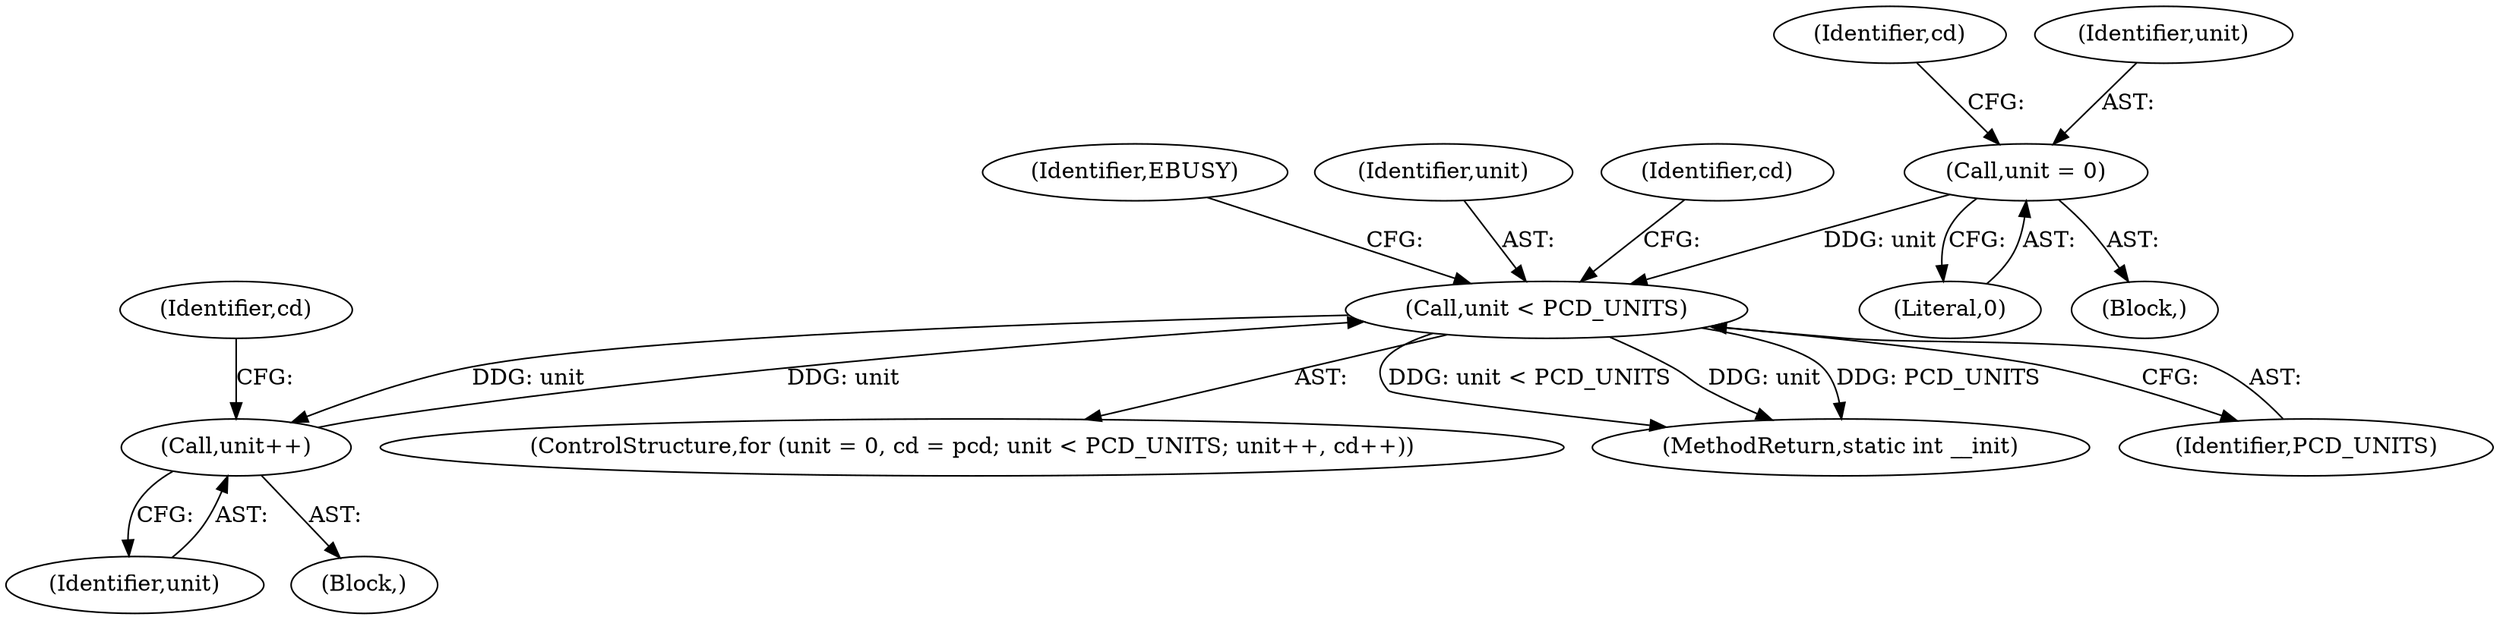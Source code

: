digraph "1_linux_f0d1762554014ce0ae347b9f0d088f2c157c8c72_1@del" {
"1000125" [label="(Call,unit = 0)"];
"1000131" [label="(Call,unit < PCD_UNITS)"];
"1000135" [label="(Call,unit++)"];
"1000127" [label="(Literal,0)"];
"1000136" [label="(Identifier,unit)"];
"1000145" [label="(Identifier,EBUSY)"];
"1000129" [label="(Identifier,cd)"];
"1000132" [label="(Identifier,unit)"];
"1000123" [label="(ControlStructure,for (unit = 0, cd = pcd; unit < PCD_UNITS; unit++, cd++))"];
"1000131" [label="(Call,unit < PCD_UNITS)"];
"1000126" [label="(Identifier,unit)"];
"1000135" [label="(Call,unit++)"];
"1000138" [label="(Identifier,cd)"];
"1000186" [label="(MethodReturn,static int __init)"];
"1000141" [label="(Identifier,cd)"];
"1000124" [label="(Block,)"];
"1000133" [label="(Identifier,PCD_UNITS)"];
"1000125" [label="(Call,unit = 0)"];
"1000134" [label="(Block,)"];
"1000125" -> "1000124"  [label="AST: "];
"1000125" -> "1000127"  [label="CFG: "];
"1000126" -> "1000125"  [label="AST: "];
"1000127" -> "1000125"  [label="AST: "];
"1000129" -> "1000125"  [label="CFG: "];
"1000125" -> "1000131"  [label="DDG: unit"];
"1000131" -> "1000123"  [label="AST: "];
"1000131" -> "1000133"  [label="CFG: "];
"1000132" -> "1000131"  [label="AST: "];
"1000133" -> "1000131"  [label="AST: "];
"1000141" -> "1000131"  [label="CFG: "];
"1000145" -> "1000131"  [label="CFG: "];
"1000131" -> "1000186"  [label="DDG: unit < PCD_UNITS"];
"1000131" -> "1000186"  [label="DDG: unit"];
"1000131" -> "1000186"  [label="DDG: PCD_UNITS"];
"1000135" -> "1000131"  [label="DDG: unit"];
"1000131" -> "1000135"  [label="DDG: unit"];
"1000135" -> "1000134"  [label="AST: "];
"1000135" -> "1000136"  [label="CFG: "];
"1000136" -> "1000135"  [label="AST: "];
"1000138" -> "1000135"  [label="CFG: "];
}
